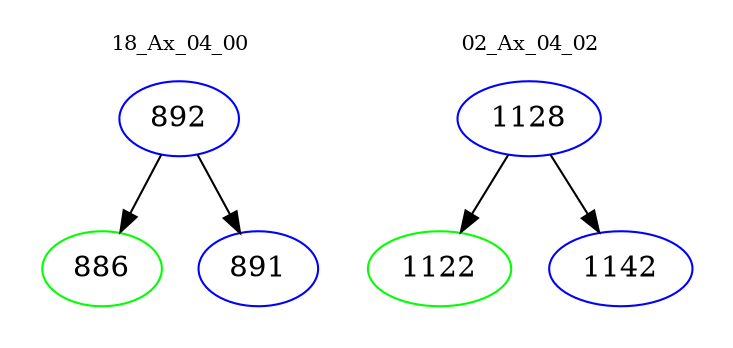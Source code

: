 digraph{
subgraph cluster_0 {
color = white
label = "18_Ax_04_00";
fontsize=10;
T0_892 [label="892", color="blue"]
T0_892 -> T0_886 [color="black"]
T0_886 [label="886", color="green"]
T0_892 -> T0_891 [color="black"]
T0_891 [label="891", color="blue"]
}
subgraph cluster_1 {
color = white
label = "02_Ax_04_02";
fontsize=10;
T1_1128 [label="1128", color="blue"]
T1_1128 -> T1_1122 [color="black"]
T1_1122 [label="1122", color="green"]
T1_1128 -> T1_1142 [color="black"]
T1_1142 [label="1142", color="blue"]
}
}
